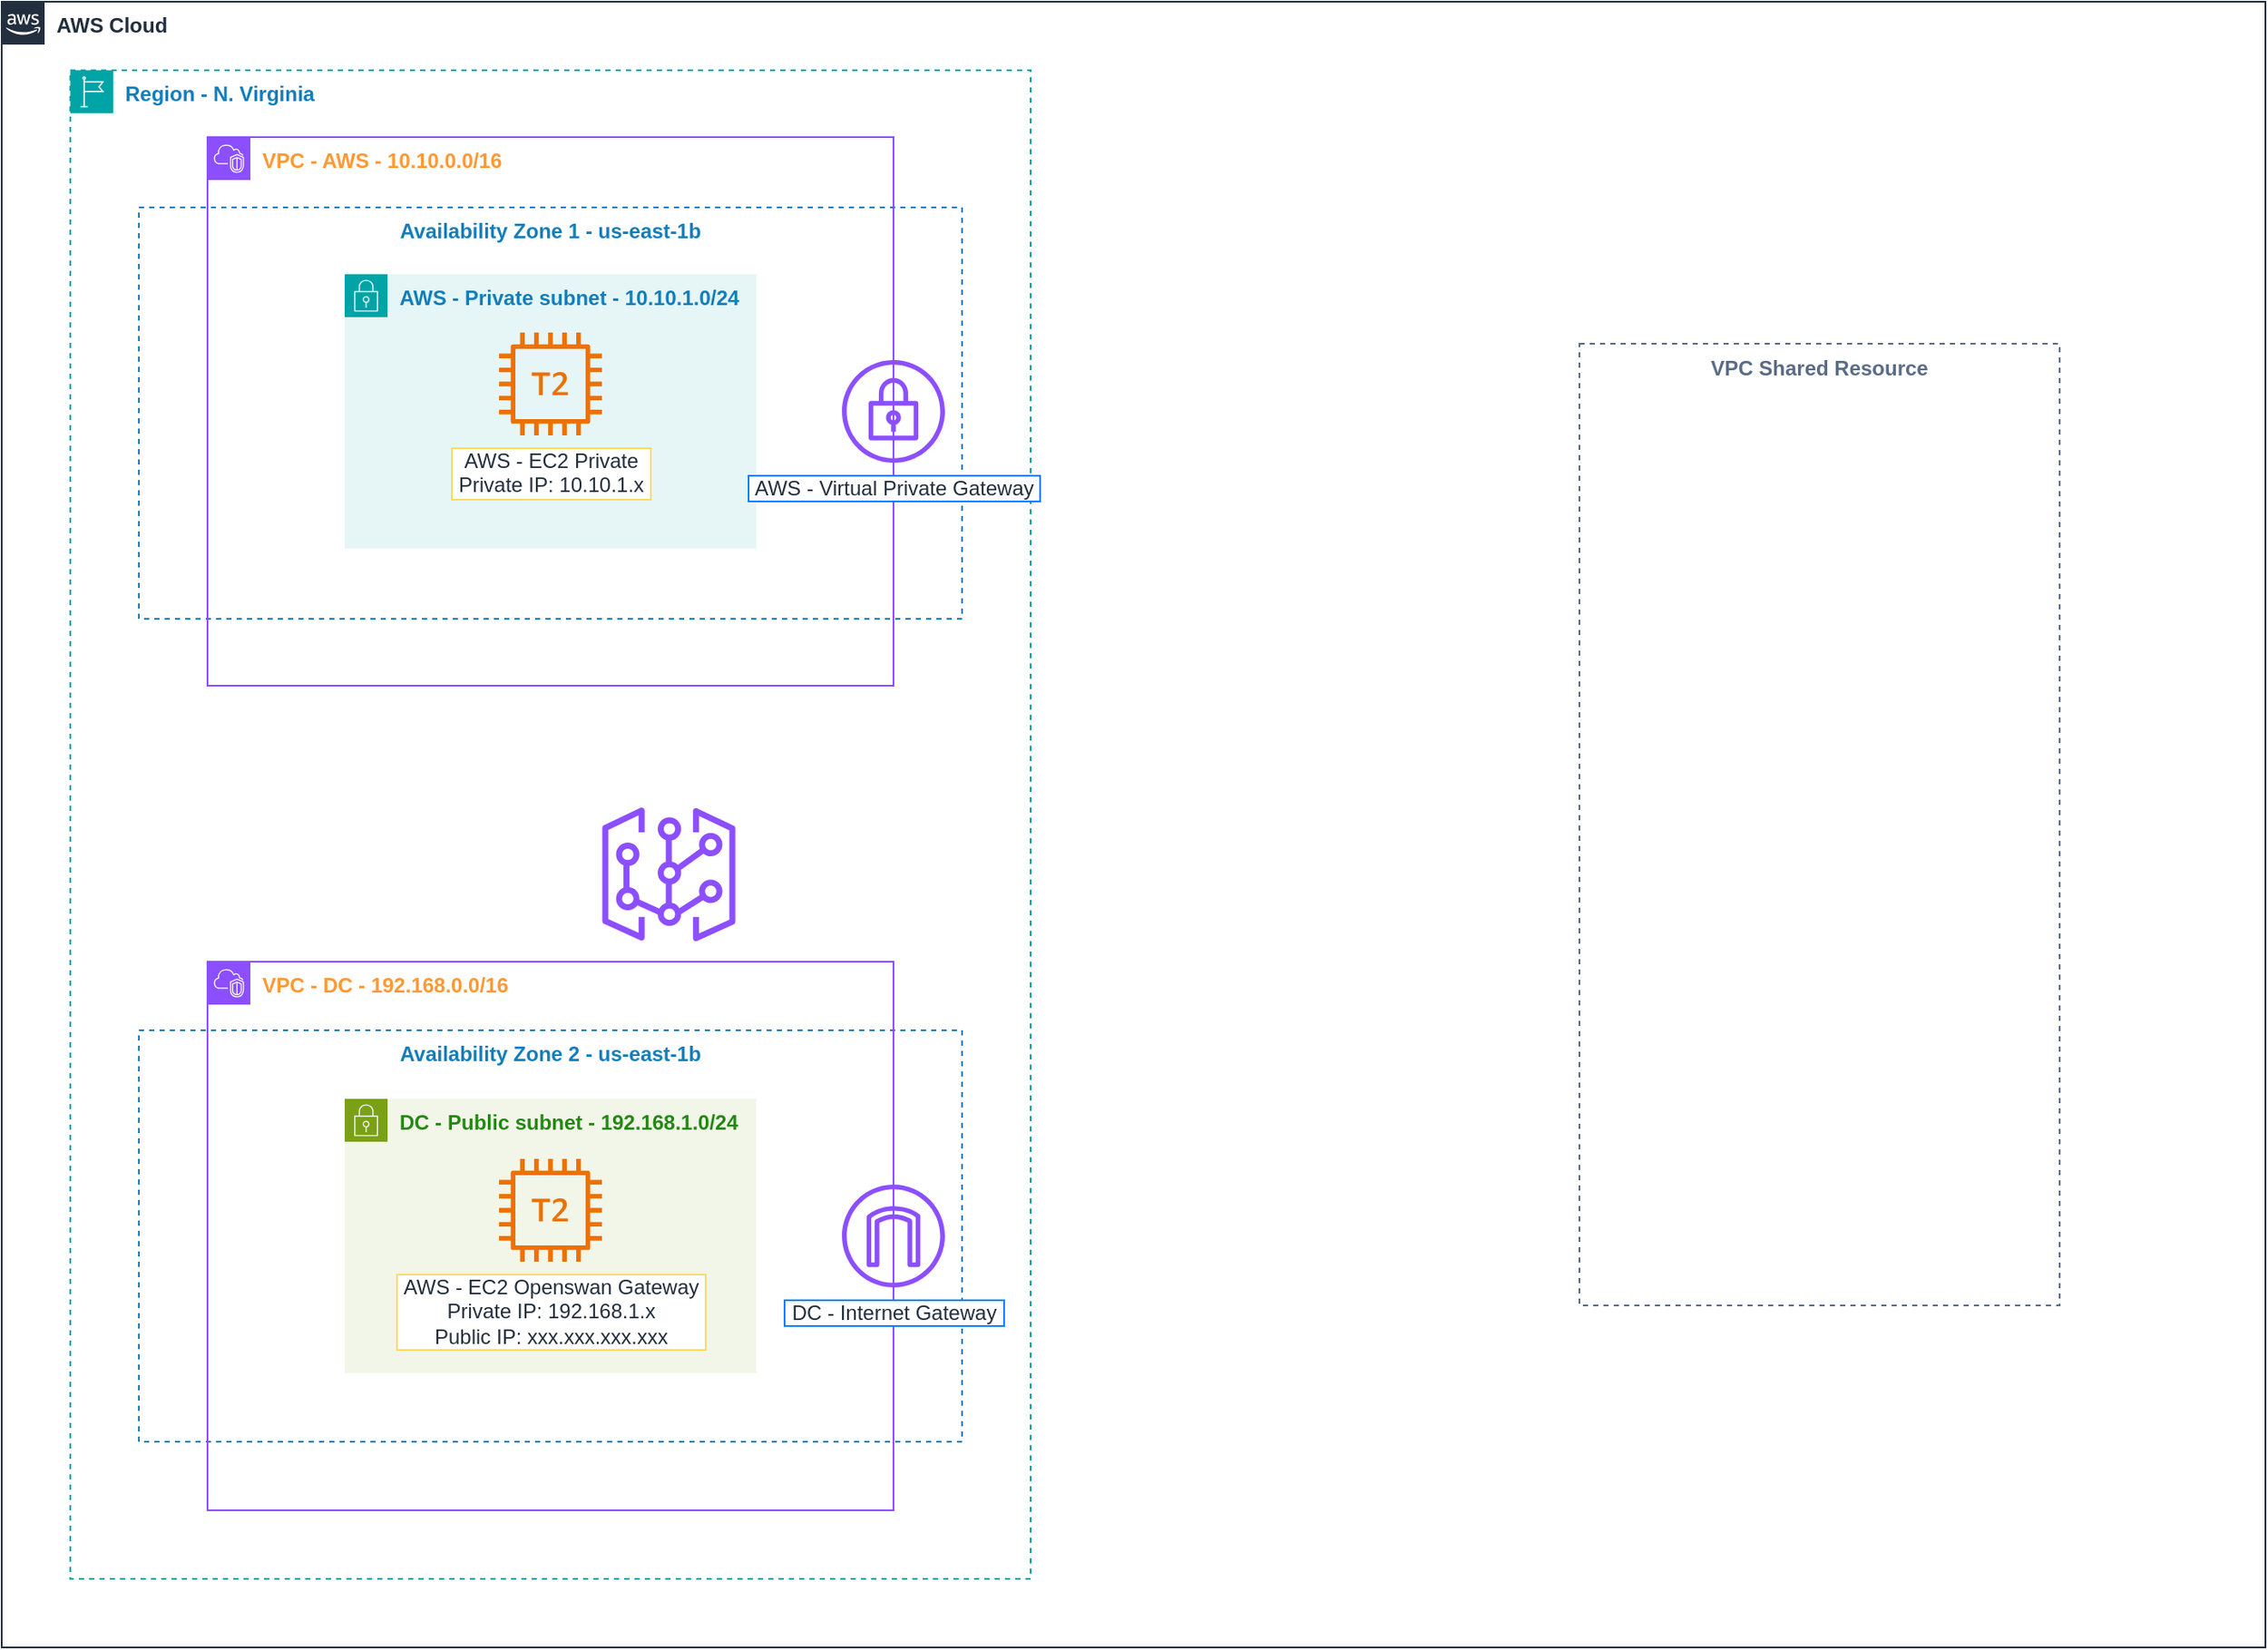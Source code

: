 <mxfile version="24.7.7">
  <diagram id="Ht1M8jgEwFfnCIfOTk4-" name="Page-1">
    <mxGraphModel dx="1466" dy="929" grid="1" gridSize="10" guides="1" tooltips="1" connect="1" arrows="1" fold="1" page="1" pageScale="1" pageWidth="1169" pageHeight="827" math="0" shadow="0">
      <root>
        <mxCell id="0" />
        <mxCell id="1" parent="0" />
        <mxCell id="nMllGIah5zcT56R1uGEE-11" value="AWS - Private subnet - 10.10.1.0/24" style="points=[[0,0],[0.25,0],[0.5,0],[0.75,0],[1,0],[1,0.25],[1,0.5],[1,0.75],[1,1],[0.75,1],[0.5,1],[0.25,1],[0,1],[0,0.75],[0,0.5],[0,0.25]];outlineConnect=0;gradientColor=none;html=1;whiteSpace=wrap;fontSize=12;fontStyle=1;container=1;pointerEvents=0;collapsible=0;recursiveResize=0;shape=mxgraph.aws4.group;grIcon=mxgraph.aws4.group_security_group;grStroke=0;strokeColor=#00A4A6;fillColor=#E6F6F7;verticalAlign=top;align=left;spacingLeft=30;fontColor=#147EBA;dashed=0;" vertex="1" parent="1">
          <mxGeometry x="240" y="199" width="240" height="160" as="geometry" />
        </mxCell>
        <mxCell id="nMllGIah5zcT56R1uGEE-17" value="&amp;nbsp;AWS - EC2 Private&amp;nbsp;&lt;div&gt;&amp;nbsp;Private IP: 10.10.1.x&amp;nbsp;&lt;/div&gt;" style="sketch=0;outlineConnect=0;fontColor=#232F3E;gradientColor=none;fillColor=#ED7100;strokeColor=none;dashed=0;verticalLabelPosition=bottom;verticalAlign=top;align=center;html=1;fontSize=12;fontStyle=0;aspect=fixed;pointerEvents=1;shape=mxgraph.aws4.t2_instance;labelBackgroundColor=default;labelBorderColor=#FFD966;" vertex="1" parent="nMllGIah5zcT56R1uGEE-11">
          <mxGeometry x="90" y="34" width="60" height="60" as="geometry" />
        </mxCell>
        <mxCell id="nMllGIah5zcT56R1uGEE-1" value="AWS Cloud" style="points=[[0,0],[0.25,0],[0.5,0],[0.75,0],[1,0],[1,0.25],[1,0.5],[1,0.75],[1,1],[0.75,1],[0.5,1],[0.25,1],[0,1],[0,0.75],[0,0.5],[0,0.25]];outlineConnect=0;gradientColor=none;html=1;whiteSpace=wrap;fontSize=12;fontStyle=1;container=1;pointerEvents=0;collapsible=0;recursiveResize=0;shape=mxgraph.aws4.group;grIcon=mxgraph.aws4.group_aws_cloud_alt;strokeColor=#232F3E;fillColor=none;verticalAlign=top;align=left;spacingLeft=30;fontColor=#232F3E;dashed=0;" vertex="1" parent="1">
          <mxGeometry x="40" y="40" width="1320" height="960" as="geometry" />
        </mxCell>
        <mxCell id="nMllGIah5zcT56R1uGEE-2" value="Region - N. Virginia" style="points=[[0,0],[0.25,0],[0.5,0],[0.75,0],[1,0],[1,0.25],[1,0.5],[1,0.75],[1,1],[0.75,1],[0.5,1],[0.25,1],[0,1],[0,0.75],[0,0.5],[0,0.25]];outlineConnect=0;gradientColor=none;html=1;whiteSpace=wrap;fontSize=12;fontStyle=1;container=1;pointerEvents=0;collapsible=0;recursiveResize=0;shape=mxgraph.aws4.group;grIcon=mxgraph.aws4.group_region;strokeColor=#00A4A6;fillColor=none;verticalAlign=top;align=left;spacingLeft=30;fontColor=#147EBA;dashed=1;" vertex="1" parent="nMllGIah5zcT56R1uGEE-1">
          <mxGeometry x="40" y="40" width="560" height="880" as="geometry" />
        </mxCell>
        <mxCell id="nMllGIah5zcT56R1uGEE-19" value="Availability Zone 1 - us-east-1b" style="fillColor=none;strokeColor=#147EBA;dashed=1;verticalAlign=top;fontStyle=1;fontColor=#147EBA;whiteSpace=wrap;html=1;" vertex="1" parent="nMllGIah5zcT56R1uGEE-2">
          <mxGeometry x="40" y="80" width="480" height="240" as="geometry" />
        </mxCell>
        <mxCell id="nMllGIah5zcT56R1uGEE-23" value="" style="sketch=0;outlineConnect=0;fontColor=#232F3E;gradientColor=none;fillColor=#8C4FFF;strokeColor=none;dashed=0;verticalLabelPosition=bottom;verticalAlign=top;align=center;html=1;fontSize=12;fontStyle=0;aspect=fixed;pointerEvents=1;shape=mxgraph.aws4.virtual_gateway;" vertex="1" parent="nMllGIah5zcT56R1uGEE-2">
          <mxGeometry x="310" y="430" width="78" height="78" as="geometry" />
        </mxCell>
        <mxCell id="nMllGIah5zcT56R1uGEE-3" value="VPC Shared Resource" style="fillColor=none;strokeColor=#5A6C86;dashed=1;verticalAlign=top;fontStyle=1;fontColor=#5A6C86;whiteSpace=wrap;html=1;" vertex="1" parent="nMllGIah5zcT56R1uGEE-1">
          <mxGeometry x="920" y="199.5" width="280" height="561" as="geometry" />
        </mxCell>
        <mxCell id="nMllGIah5zcT56R1uGEE-6" value="VPC - AWS - 10.10.0.0/16" style="points=[[0,0],[0.25,0],[0.5,0],[0.75,0],[1,0],[1,0.25],[1,0.5],[1,0.75],[1,1],[0.75,1],[0.5,1],[0.25,1],[0,1],[0,0.75],[0,0.5],[0,0.25]];outlineConnect=0;gradientColor=none;html=1;whiteSpace=wrap;fontSize=12;fontStyle=1;container=1;pointerEvents=0;collapsible=0;recursiveResize=0;shape=mxgraph.aws4.group;grIcon=mxgraph.aws4.group_vpc2;strokeColor=#8C4FFF;fillColor=none;verticalAlign=top;align=left;spacingLeft=30;fontColor=#FF9933;dashed=0;" vertex="1" parent="1">
          <mxGeometry x="160" y="119" width="400" height="320" as="geometry" />
        </mxCell>
        <mxCell id="nMllGIah5zcT56R1uGEE-24" value="&amp;nbsp;AWS - Virtual Private Gateway&amp;nbsp;" style="sketch=0;outlineConnect=0;fontColor=#232F3E;gradientColor=none;fillColor=#8C4FFF;strokeColor=none;dashed=0;verticalLabelPosition=bottom;verticalAlign=top;align=center;html=1;fontSize=12;fontStyle=0;aspect=fixed;pointerEvents=1;shape=mxgraph.aws4.vpn_gateway;fontFamily=Helvetica;labelBorderColor=#007FFF;labelBackgroundColor=default;" vertex="1" parent="nMllGIah5zcT56R1uGEE-6">
          <mxGeometry x="370" y="130" width="60" height="60" as="geometry" />
        </mxCell>
        <mxCell id="nMllGIah5zcT56R1uGEE-12" value="Availability Zone 2 - us-east-1b" style="fillColor=none;strokeColor=#147EBA;dashed=1;verticalAlign=top;fontStyle=1;fontColor=#147EBA;whiteSpace=wrap;html=1;" vertex="1" parent="1">
          <mxGeometry x="120" y="640" width="480" height="240" as="geometry" />
        </mxCell>
        <mxCell id="nMllGIah5zcT56R1uGEE-13" value="VPC - DC - 192.168.0.0/16" style="points=[[0,0],[0.25,0],[0.5,0],[0.75,0],[1,0],[1,0.25],[1,0.5],[1,0.75],[1,1],[0.75,1],[0.5,1],[0.25,1],[0,1],[0,0.75],[0,0.5],[0,0.25]];outlineConnect=0;gradientColor=none;html=1;whiteSpace=wrap;fontSize=12;fontStyle=1;container=1;pointerEvents=0;collapsible=0;recursiveResize=0;shape=mxgraph.aws4.group;grIcon=mxgraph.aws4.group_vpc2;strokeColor=#8C4FFF;fillColor=none;verticalAlign=top;align=left;spacingLeft=30;fontColor=#FF9933;dashed=0;" vertex="1" parent="1">
          <mxGeometry x="160" y="600" width="400" height="320" as="geometry" />
        </mxCell>
        <mxCell id="nMllGIah5zcT56R1uGEE-15" value="DC - Public subnet - 192.168.1.0/24" style="points=[[0,0],[0.25,0],[0.5,0],[0.75,0],[1,0],[1,0.25],[1,0.5],[1,0.75],[1,1],[0.75,1],[0.5,1],[0.25,1],[0,1],[0,0.75],[0,0.5],[0,0.25]];outlineConnect=0;gradientColor=none;html=1;whiteSpace=wrap;fontSize=12;fontStyle=1;container=1;pointerEvents=0;collapsible=0;recursiveResize=0;shape=mxgraph.aws4.group;grIcon=mxgraph.aws4.group_security_group;grStroke=0;strokeColor=#7AA116;fillColor=#F2F6E8;verticalAlign=top;align=left;spacingLeft=30;fontColor=#248814;dashed=0;" vertex="1" parent="nMllGIah5zcT56R1uGEE-13">
          <mxGeometry x="80" y="80" width="240" height="160" as="geometry" />
        </mxCell>
        <mxCell id="nMllGIah5zcT56R1uGEE-18" value="&amp;nbsp;AWS - EC2 Openswan Gateway&amp;nbsp;&lt;div&gt;Private IP: 192.168.1.x&lt;/div&gt;&lt;div&gt;Public IP: xxx.xxx.xxx.xxx&lt;/div&gt;" style="sketch=0;outlineConnect=0;fontColor=#232F3E;gradientColor=none;fillColor=#ED7100;strokeColor=none;dashed=0;verticalLabelPosition=bottom;verticalAlign=top;align=center;html=1;fontSize=12;fontStyle=0;aspect=fixed;pointerEvents=1;shape=mxgraph.aws4.t2_instance;labelBackgroundColor=default;labelBorderColor=#FFD966;" vertex="1" parent="nMllGIah5zcT56R1uGEE-15">
          <mxGeometry x="90" y="35" width="60" height="60" as="geometry" />
        </mxCell>
        <mxCell id="nMllGIah5zcT56R1uGEE-20" value="&amp;nbsp;DC - Internet Gateway&amp;nbsp;" style="sketch=0;outlineConnect=0;fontColor=#232F3E;gradientColor=none;fillColor=#8C4FFF;strokeColor=none;dashed=0;verticalLabelPosition=bottom;verticalAlign=top;align=center;html=1;fontSize=12;fontStyle=0;aspect=fixed;pointerEvents=1;shape=mxgraph.aws4.internet_gateway;labelBackgroundColor=default;labelBorderColor=#007FFF;" vertex="1" parent="nMllGIah5zcT56R1uGEE-13">
          <mxGeometry x="370" y="130" width="60" height="60" as="geometry" />
        </mxCell>
      </root>
    </mxGraphModel>
  </diagram>
</mxfile>
